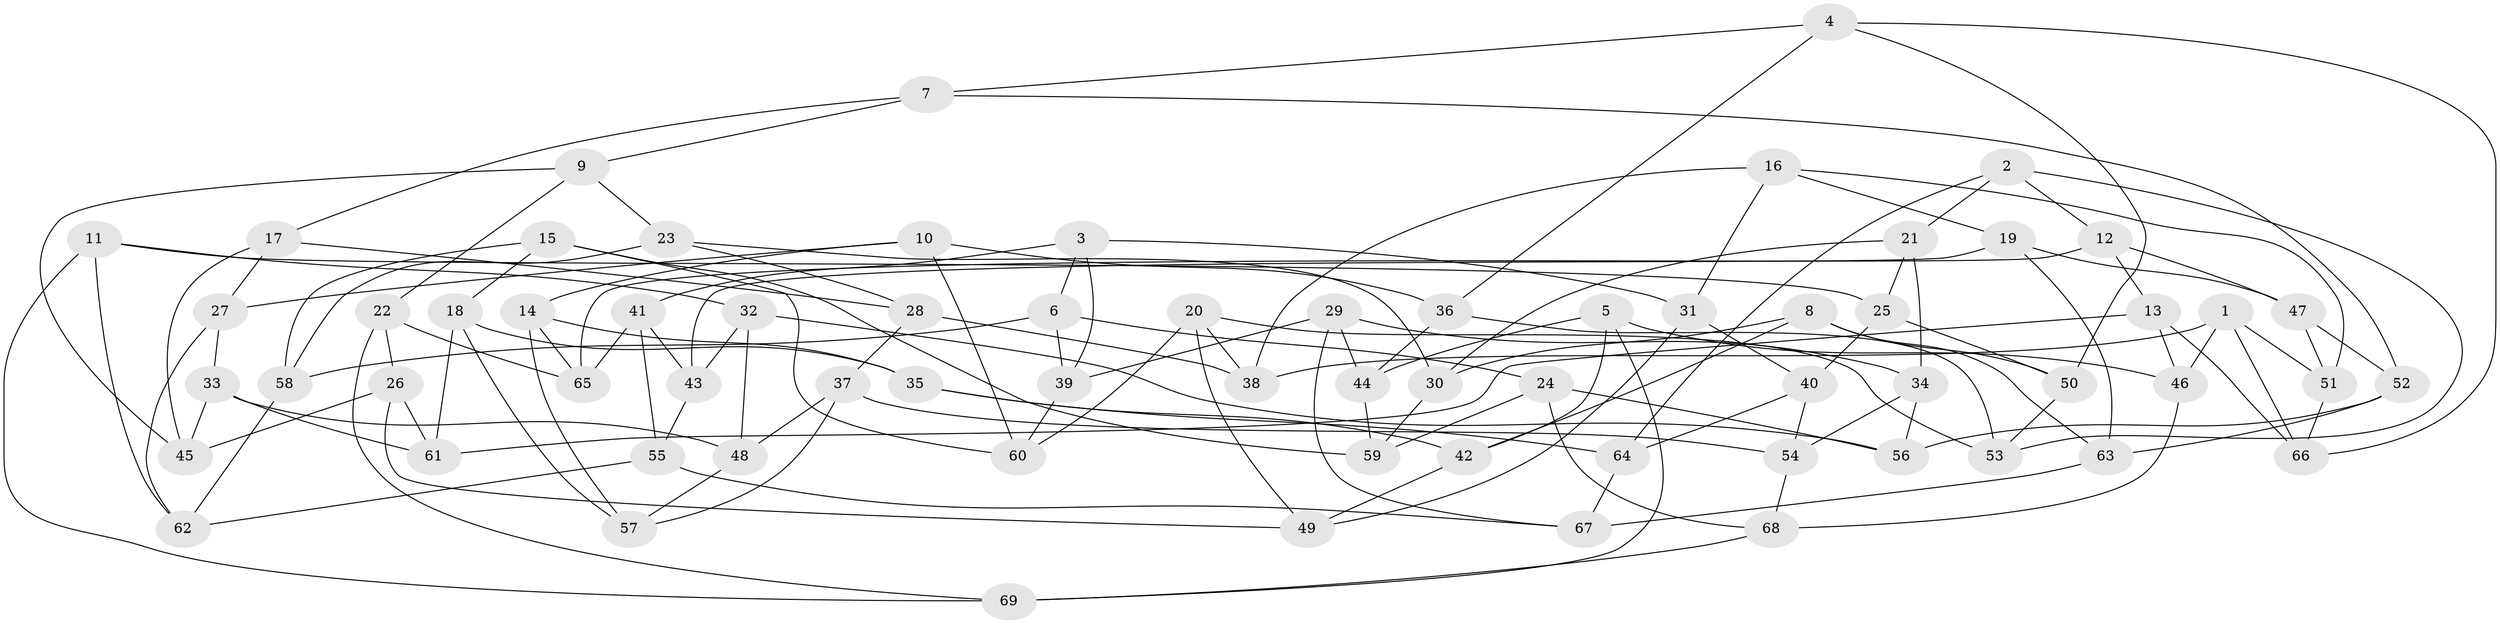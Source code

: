 // coarse degree distribution, {6: 0.18518518518518517, 4: 0.2962962962962963, 5: 0.14814814814814814, 3: 0.14814814814814814, 11: 0.037037037037037035, 2: 0.037037037037037035, 7: 0.07407407407407407, 9: 0.037037037037037035, 8: 0.037037037037037035}
// Generated by graph-tools (version 1.1) at 2025/02/03/04/25 22:02:34]
// undirected, 69 vertices, 138 edges
graph export_dot {
graph [start="1"]
  node [color=gray90,style=filled];
  1;
  2;
  3;
  4;
  5;
  6;
  7;
  8;
  9;
  10;
  11;
  12;
  13;
  14;
  15;
  16;
  17;
  18;
  19;
  20;
  21;
  22;
  23;
  24;
  25;
  26;
  27;
  28;
  29;
  30;
  31;
  32;
  33;
  34;
  35;
  36;
  37;
  38;
  39;
  40;
  41;
  42;
  43;
  44;
  45;
  46;
  47;
  48;
  49;
  50;
  51;
  52;
  53;
  54;
  55;
  56;
  57;
  58;
  59;
  60;
  61;
  62;
  63;
  64;
  65;
  66;
  67;
  68;
  69;
  1 -- 46;
  1 -- 66;
  1 -- 51;
  1 -- 38;
  2 -- 53;
  2 -- 64;
  2 -- 21;
  2 -- 12;
  3 -- 41;
  3 -- 6;
  3 -- 39;
  3 -- 31;
  4 -- 50;
  4 -- 66;
  4 -- 36;
  4 -- 7;
  5 -- 42;
  5 -- 46;
  5 -- 69;
  5 -- 44;
  6 -- 58;
  6 -- 39;
  6 -- 24;
  7 -- 9;
  7 -- 17;
  7 -- 52;
  8 -- 42;
  8 -- 50;
  8 -- 30;
  8 -- 63;
  9 -- 22;
  9 -- 23;
  9 -- 45;
  10 -- 36;
  10 -- 14;
  10 -- 60;
  10 -- 27;
  11 -- 32;
  11 -- 69;
  11 -- 62;
  11 -- 25;
  12 -- 13;
  12 -- 65;
  12 -- 47;
  13 -- 46;
  13 -- 66;
  13 -- 61;
  14 -- 57;
  14 -- 65;
  14 -- 35;
  15 -- 18;
  15 -- 59;
  15 -- 60;
  15 -- 58;
  16 -- 19;
  16 -- 51;
  16 -- 38;
  16 -- 31;
  17 -- 28;
  17 -- 45;
  17 -- 27;
  18 -- 57;
  18 -- 61;
  18 -- 35;
  19 -- 43;
  19 -- 63;
  19 -- 47;
  20 -- 53;
  20 -- 38;
  20 -- 60;
  20 -- 49;
  21 -- 30;
  21 -- 25;
  21 -- 34;
  22 -- 65;
  22 -- 69;
  22 -- 26;
  23 -- 30;
  23 -- 28;
  23 -- 58;
  24 -- 68;
  24 -- 56;
  24 -- 59;
  25 -- 50;
  25 -- 40;
  26 -- 45;
  26 -- 61;
  26 -- 49;
  27 -- 33;
  27 -- 62;
  28 -- 37;
  28 -- 38;
  29 -- 44;
  29 -- 39;
  29 -- 34;
  29 -- 67;
  30 -- 59;
  31 -- 49;
  31 -- 40;
  32 -- 56;
  32 -- 43;
  32 -- 48;
  33 -- 48;
  33 -- 61;
  33 -- 45;
  34 -- 56;
  34 -- 54;
  35 -- 42;
  35 -- 64;
  36 -- 44;
  36 -- 53;
  37 -- 57;
  37 -- 48;
  37 -- 54;
  39 -- 60;
  40 -- 54;
  40 -- 64;
  41 -- 65;
  41 -- 55;
  41 -- 43;
  42 -- 49;
  43 -- 55;
  44 -- 59;
  46 -- 68;
  47 -- 51;
  47 -- 52;
  48 -- 57;
  50 -- 53;
  51 -- 66;
  52 -- 63;
  52 -- 56;
  54 -- 68;
  55 -- 62;
  55 -- 67;
  58 -- 62;
  63 -- 67;
  64 -- 67;
  68 -- 69;
}
